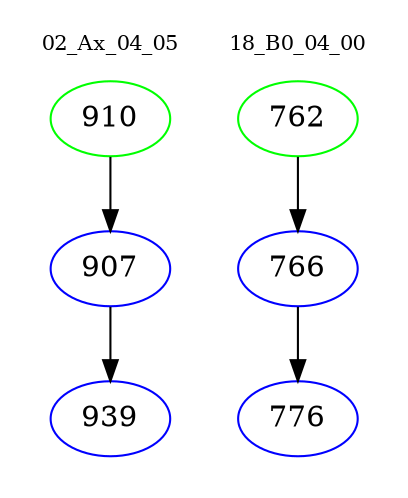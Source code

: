 digraph{
subgraph cluster_0 {
color = white
label = "02_Ax_04_05";
fontsize=10;
T0_910 [label="910", color="green"]
T0_910 -> T0_907 [color="black"]
T0_907 [label="907", color="blue"]
T0_907 -> T0_939 [color="black"]
T0_939 [label="939", color="blue"]
}
subgraph cluster_1 {
color = white
label = "18_B0_04_00";
fontsize=10;
T1_762 [label="762", color="green"]
T1_762 -> T1_766 [color="black"]
T1_766 [label="766", color="blue"]
T1_766 -> T1_776 [color="black"]
T1_776 [label="776", color="blue"]
}
}
